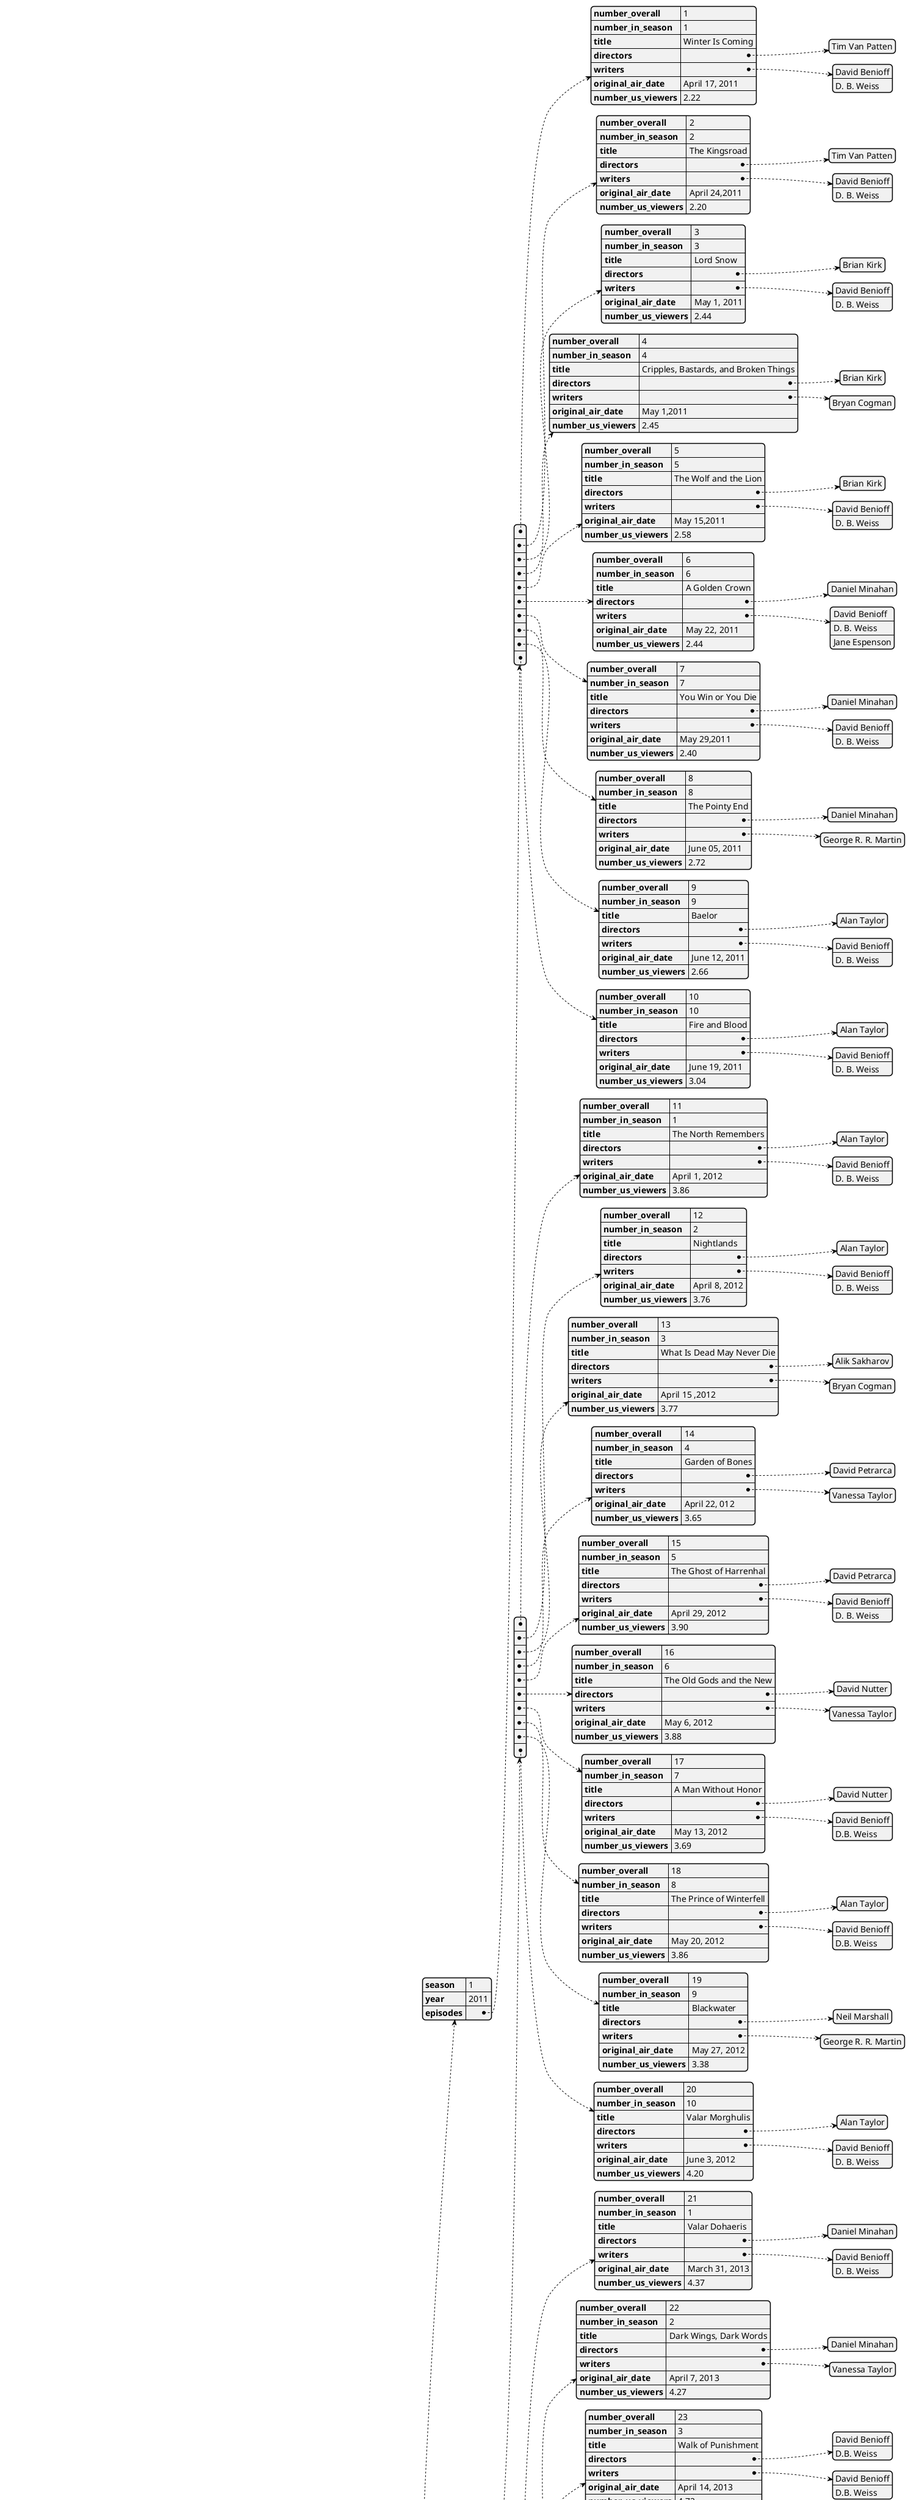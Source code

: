 @startjson "Objet représentant l'ensemble des saisons et épisodes d'une série"
{
    "name": "A Game of Throne",
    "data_source": "http://awoiaf.westeros.org/index.php/List_of_Game_of_Thrones_episodes",
    "seasons": [
        {
            "season": "1",
            "year": "2011",
            "episodes": [
                {
                    "number_overall": "1",
                    "number_in_season": "1",
                    "title": "Winter Is Coming",
                    "directors": [
                        "Tim Van Patten"
                    ],
                    "writers": [
                        "David Benioff",
                        "D. B. Weiss"
                    ],
                    "original_air_date": "April 17, 2011",
                    "number_us_viewers": "2.22"
                },
                {
                    "number_overall": "2",
                    "number_in_season": "2",
                    "title": "The Kingsroad",
                    "directors": [
                        "Tim Van Patten"
                    ],
                    "writers": [
                        "David Benioff",
                        "D. B. Weiss"
                    ],
                    "original_air_date": "April 24,2011",
                    "number_us_viewers": "2.20"
                },
                {
                    "number_overall": "3",
                    "number_in_season": "3",
                    "title": "Lord Snow",
                    "directors": [
                        "Brian Kirk"
                    ],
                    "writers": [
                        "David Benioff",
                        "D. B. Weiss"
                    ],
                    "original_air_date": "May 1, 2011",
                    "number_us_viewers": "2.44"
                },
                {
                    "number_overall": "4",
                    "number_in_season": "4",
                    "title": "Cripples, Bastards, and Broken Things",
                    "directors": [
                        "Brian Kirk"
                    ],
                    "writers": [
                        "Bryan Cogman"
                    ],
                    "original_air_date": "May 1,2011",
                    "number_us_viewers": "2.45"
                },
                {
                    "number_overall": "5",
                    "number_in_season": "5",
                    "title": "The Wolf and the Lion",
                    "directors": [
                        "Brian Kirk"
                    ],
                    "writers": [
                        "David Benioff",
                        "D. B. Weiss"
                    ],
                    "original_air_date": "May 15,2011",
                    "number_us_viewers": "2.58"
                },
                {
                    "number_overall": "6",
                    "number_in_season": "6",
                    "title": "A Golden Crown",
                    "directors": [
                        "Daniel Minahan"
                    ],
                    "writers": [
                        "David Benioff",
                        "D. B. Weiss",
                        "Jane Espenson"
                    ],
                    "original_air_date": "May 22, 2011",
                    "number_us_viewers": "2.44"
                },
                {
                    "number_overall": "7",
                    "number_in_season": "7",
                    "title": "You Win or You Die",
                    "directors": [
                        "Daniel Minahan"
                    ],
                    "writers": [
                        "David Benioff",
                        "D. B. Weiss"
                    ],
                    "original_air_date": "May 29,2011",
                    "number_us_viewers": "2.40"
                },
                {
                    "number_overall": "8",
                    "number_in_season": "8",
                    "title": "The Pointy End",
                    "directors": [
                        "Daniel Minahan"
                    ],
                    "writers": [
                        "George R. R. Martin"
                    ],
                    "original_air_date": "June 05, 2011",
                    "number_us_viewers": "2.72"
                },
                {
                    "number_overall": "9",
                    "number_in_season": "9",
                    "title": "Baelor",
                    "directors": [
                        "Alan Taylor"
                    ],
                    "writers": [
                        "David Benioff",
                        "D. B. Weiss"
                    ],
                    "original_air_date": "June 12, 2011",
                    "number_us_viewers": "2.66"
                },
                {
                    "number_overall": "10",
                    "number_in_season": "10",
                    "title": "Fire and Blood",
                    "directors": [
                        "Alan Taylor"
                    ],
                    "writers": [
                        "David Benioff",
                        "D. B. Weiss"
                    ],
                    "original_air_date": "June 19, 2011",
                    "number_us_viewers": "3.04"
                }
            ]
        },
        {
            "season": "2",
            "year": "2012",
            "episodes": [
                {
                    "number_overall": "11",
                    "number_in_season": "1",
                    "title": "The North Remembers",
                    "directors": [
                        "Alan Taylor"
                    ],
                    "writers": [
                        "David Benioff",
                        "D. B. Weiss"
                    ],
                    "original_air_date": "April 1, 2012",
                    "number_us_viewers": "3.86"
                },
                {
                    "number_overall": "12",
                    "number_in_season": "2",
                    "title": "Nightlands",
                    "directors": [
                        "Alan Taylor"
                    ],
                    "writers": [
                        "David Benioff",
                        "D. B. Weiss"
                    ],
                    "original_air_date": "April 8, 2012",
                    "number_us_viewers": "3.76"
                },
                {
                    "number_overall": "13",
                    "number_in_season": "3",
                    "title": "What Is Dead May Never Die",
                    "directors": [
                        "Alik Sakharov"
                    ],
                    "writers": [
                        "Bryan Cogman"
                    ],
                    "original_air_date": "April 15 ,2012",
                    "number_us_viewers": "3.77"
                },
                {
                    "number_overall": "14",
                    "number_in_season": "4",
                    "title": "Garden of Bones",
                    "directors": [
                        "David Petrarca"
                    ],
                    "writers": [
                        "Vanessa Taylor"
                    ],
                    "original_air_date": "April 22, 012",
                    "number_us_viewers": "3.65"
                },
                {
                    "number_overall": "15",
                    "number_in_season": "5",
                    "title": "The Ghost of Harrenhal",
                    "directors": [
                        "David Petrarca"
                    ],
                    "writers": [
                        "David Benioff",
                        "D. B. Weiss"
                    ],
                    "original_air_date": "April 29, 2012",
                    "number_us_viewers": "3.90"
                },
                {
                    "number_overall": "16",
                    "number_in_season": "6",
                    "title": "The Old Gods and the New",
                    "directors": [
                        "David Nutter"
                    ],
                    "writers": [
                        "Vanessa Taylor"
                    ],
                    "original_air_date": "May 6, 2012",
                    "number_us_viewers": "3.88"
                },
                {
                    "number_overall": "17",
                    "number_in_season": "7",
                    "title": "A Man Without Honor",
                    "directors": [
                        "David Nutter"
                    ],
                    "writers": [
                        "David Benioff",
                        "D.B. Weiss"
                    ],
                    "original_air_date": "May 13, 2012",
                    "number_us_viewers": "3.69"
                },
                {
                    "number_overall": "18",
                    "number_in_season": "8",
                    "title": "The Prince of Winterfell",
                    "directors": [
                        "Alan Taylor"
                    ],
                    "writers": [
                        "David Benioff",
                        "D.B. Weiss"
                    ],
                    "original_air_date": "May 20, 2012",
                    "number_us_viewers": "3.86"
                },
                {
                    "number_overall": "19",
                    "number_in_season": "9",
                    "title": "Blackwater",
                    "directors": [
                        "Neil Marshall"
                    ],
                    "writers": [
                        "George R. R. Martin"
                    ],
                    "original_air_date": "May 27, 2012",
                    "number_us_viewers": "3.38"
                },
                {
                    "number_overall": "20",
                    "number_in_season": "10",
                    "title": "Valar Morghulis",
                    "directors": [
                        "Alan Taylor"
                    ],
                    "writers": [
                        "David Benioff",
                        "D. B. Weiss"
                    ],
                    "original_air_date": "June 3, 2012",
                    "number_us_viewers": "4.20"
                }
            ]
        },
        {
            "season": "3",
            "year": "2013",
            "episodes": [
                {
                    "number_overall": "21",
                    "number_in_season": "1",
                    "title": "Valar Dohaeris",
                    "directors": [
                        "Daniel Minahan"
                    ],
                    "writers": [
                        "David Benioff",
                        "D. B. Weiss"
                    ],
                    "original_air_date": "March 31, 2013",
                    "number_us_viewers": "4.37"
                },
                {
                    "number_overall": "22",
                    "number_in_season": "2",
                    "title": "Dark Wings, Dark Words",
                    "directors": [
                        "Daniel Minahan"
                    ],
                    "writers": [
                        "Vanessa Taylor"
                    ],
                    "original_air_date": "April 7, 2013",
                    "number_us_viewers": "4.27"
                },
                {
                    "number_overall": "23",
                    "number_in_season": "3",
                    "title": "Walk of Punishment",
                    "directors": [
                        "David Benioff",
                        "D.B. Weiss"
                    ],
                    "writers": [
                        "David Benioff",
                        "D.B. Weiss"
                    ],
                    "original_air_date": "April 14, 2013",
                    "number_us_viewers": "4.72"
                },
                {
                    "number_overall": "24",
                    "number_in_season": "4",
                    "title": "And Now His Watch Is Ended",
                    "directors": [
                        "Alex Graves"
                    ],
                    "writers": [
                        "David Benioff",
                        "D.B. Weiss"
                    ],
                    "original_air_date": "April 21, 2013",
                    "number_us_viewers": "4.87"
                },
                {
                    "number_overall": "25",
                    "number_in_season": "5",
                    "title": "Kissed by Fire",
                    "directors": [
                        "Alex Graves"
                    ],
                    "writers": [
                        "Bryan Cogman"
                    ],
                    "original_air_date": "April 28, 2013",
                    "number_us_viewers": "5.35"
                },
                {
                    "number_overall": "26",
                    "number_in_season": "6",
                    "title": "The Climb",
                    "directors": [
                        "Alik Sakharov"
                    ],
                    "writers": [
                        "David Benioff",
                        "D.B. Weiss"
                    ],
                    "original_air_date": "May 5, 2013",
                    "number_us_viewers": "5.50"
                },
                {
                    "number_overall": "27",
                    "number_in_season": "7",
                    "title": "The Bear and the Maiden Fair",
                    "directors": [
                        "Michelle MacLaren"
                    ],
                    "writers": [
                        "George R. R. Martin"
                    ],
                    "original_air_date": "May 12, 2013",
                    "number_us_viewers": "4.84"
                },
                {
                    "number_overall": "28",
                    "number_in_season": "8",
                    "title": "Second Sons",
                    "directors": [
                        "Michelle MacLaren"
                    ],
                    "writers": [
                        "David Benioff",
                        "D.B. Weiss"
                    ],
                    "original_air_date": "May 19, 2013",
                    "number_us_viewers": "5.13"
                },
                {
                    "number_overall": "29",
                    "number_in_season": "9",
                    "title": "The Rains of Castamere",
                    "directors": [
                        "David Nutter"
                    ],
                    "writers": [
                        "David Benioff",
                        "D.B. Weiss"
                    ],
                    "original_air_date": "June 2, 2013",
                    "number_us_viewers": "5.22"
                },
                {
                    "number_overall": "30",
                    "number_in_season": "10",
                    "title": "Mhysa",
                    "directors": [
                        "David Nutter"
                    ],
                    "writers": [
                        "David Benioff",
                        "D.B. Weiss"
                    ],
                    "original_air_date": "June 9, 2013",
                    "number_us_viewers": "5.39"
                }
            ]
        },
        {
            "season": "4",
            "year": "2014",
            "episodes": [
                {
                    "number_overall": "31",
                    "number_in_season": "1",
                    "title": "Two Swords",
                    "directors": [
                        "D.B. Weiss"
                    ],
                    "writers": [
                        "David Benioff",
                        "D. B. Weiss"
                    ],
                    "original_air_date": "April 6, 2014",
                    "number_us_viewers": "6.64"
                },
                {
                    "number_overall": "32",
                    "number_in_season": "2",
                    "title": "The Lion and the Rose",
                    "directors": [
                        "Alex Graves"
                    ],
                    "writers": [
                        "George R.R. Martin"
                    ],
                    "original_air_date": "April 13, 2014",
                    "number_us_viewers": "6.31"
                },
                {
                    "number_overall": "33",
                    "number_in_season": "3",
                    "title": "Breaker of Chains",
                    "directors": [
                        "Alex Graves"
                    ],
                    "writers": [
                        "David Benioff",
                        "D.B. Weiss"
                    ],
                    "original_air_date": "April 20, 2014",
                    "number_us_viewers": "6.59"
                },
                {
                    "number_overall": "34",
                    "number_in_season": "4",
                    "title": "Oathkeeper",
                    "directors": [
                        "Michelle McLaren"
                    ],
                    "writers": [
                        "Bryan Cogman"
                    ],
                    "original_air_date": "April 27, 2014",
                    "number_us_viewers": "6.95"
                },
                {
                    "number_overall": "35",
                    "number_in_season": "5",
                    "title": "First of His Name",
                    "directors": [
                        "Michelle McLaren"
                    ],
                    "writers": [
                        "David Benioff",
                        "D.B. Weiss"
                    ],
                    "original_air_date": "May 4, 2014",
                    "number_us_viewers": "7.16"
                },
                {
                    "number_overall": "36",
                    "number_in_season": "6",
                    "title": "The Laws of Gods and Men",
                    "directors": [
                        "Alik Sakharov"
                    ],
                    "writers": [
                        "Bryan Cogman"
                    ],
                    "original_air_date": "May 11, 2014",
                    "number_us_viewers": "6.40"
                },
                {
                    "number_overall": "37",
                    "number_in_season": "7",
                    "title": "Mockingbird",
                    "directors": [
                        "Alik Sakharov"
                    ],
                    "writers": [
                        "David Benioff",
                        "D.B. Weiss"
                    ],
                    "original_air_date": "May 18, 2014",
                    "number_us_viewers": "7.20"
                },
                {
                    "number_overall": "38",
                    "number_in_season": "8",
                    "title": "The Mountain and the Viper",
                    "directors": [
                        "Alex Graves"
                    ],
                    "writers": [
                        "David Benioff",
                        "D.B. Weiss"
                    ],
                    "original_air_date": "June 1, 2014",
                    "number_us_viewers": "7.17"
                },
                {
                    "number_overall": "39",
                    "number_in_season": "9",
                    "title": "The Watchers on the Wall",
                    "directors": [
                        "Neil Marshall"
                    ],
                    "writers": [
                        "David Benioff",
                        "D.B. Weiss"
                    ],
                    "original_air_date": "June 8, 2014",
                    "number_us_viewers": "6.95"
                },
                {
                    "number_overall": "40",
                    "number_in_season": "10",
                    "title": "The Children",
                    "directors": [
                        "Alex Graves"
                    ],
                    "writers": [
                        "David Benioff",
                        "D.B. Weiss"
                    ],
                    "original_air_date": "June 15, 2014",
                    "number_us_viewers": "7.09"
                }
            ]
        },
        {
            "season": "5",
            "year": "2015",
            "episodes": [
                {
                    "number_overall": "41",
                    "number_in_season": "1",
                    "title": "The Wars to Come",
                    "directors": [
                        "Michael Slovis"
                    ],
                    "writers": [
                        "David Benioff",
                        "D. B. Weiss"
                    ],
                    "original_air_date": "April 12, 2015",
                    "number_us_viewers": "8.00"
                },
                {
                    "number_overall": "42",
                    "number_in_season": "2",
                    "title": "The House of Black and White",
                    "directors": [
                        "Michael Slovis"
                    ],
                    "writers": [
                        "David Benioff",
                        "D.B. Weiss"
                    ],
                    "original_air_date": "April 19, 2015",
                    "number_us_viewers": "6.81"
                },
                {
                    "number_overall": "43",
                    "number_in_season": "3",
                    "title": "High Sparrow",
                    "directors": [
                        "Mark Mylod"
                    ],
                    "writers": [
                        "David Benioff",
                        "D.B. Weiss"
                    ],
                    "original_air_date": "April 26, 2015",
                    "number_us_viewers": "6.71"
                },
                {
                    "number_overall": "44",
                    "number_in_season": "4",
                    "title": "Sons of the Harpy",
                    "directors": [
                        "Mark Mylod"
                    ],
                    "writers": [
                        "Dave Hill"
                    ],
                    "original_air_date": "May 4, 2015",
                    "number_us_viewers": "6.82"
                },
                {
                    "number_overall": "45",
                    "number_in_season": "5",
                    "title": "Kill the Boy",
                    "directors": [
                        "Jeremy Podeswa"
                    ],
                    "writers": [
                        "Bryan Cogman"
                    ],
                    "original_air_date": "May 10, 2015",
                    "number_us_viewers": "6.56"
                },
                {
                    "number_overall": "46",
                    "number_in_season": "6",
                    "title": "Unbowed, Unbent, Unbroken",
                    "directors": [
                        "Jeremy Podeswa"
                    ],
                    "writers": [
                        "Bryan Cogman"
                    ],
                    "original_air_date": "May 17, 2015",
                    "number_us_viewers": "6.24"
                },
                {
                    "number_overall": "47",
                    "number_in_season": "7",
                    "title": "The Gift",
                    "directors": [
                        "Miguel Sapochnik"
                    ],
                    "writers": [
                        "David Benioff",
                        "D.B. Weiss"
                    ],
                    "original_air_date": "May 24, 2015",
                    "number_us_viewers": "5.40"
                },
                {
                    "number_overall": "48",
                    "number_in_season": "8",
                    "title": "Hardhome",
                    "directors": [
                        "Miguel Sapochnik"
                    ],
                    "writers": [
                        "David Benioff",
                        "D.B. Weiss"
                    ],
                    "original_air_date": "May 31, 2015",
                    "number_us_viewers": "7.01"
                },
                {
                    "number_overall": "49",
                    "number_in_season": "9",
                    "title": "The Dance of Dragons",
                    "directors": [
                        "David Nutter"
                    ],
                    "writers": [
                        "David Benioff",
                        "D.B. Weiss"
                    ],
                    "original_air_date": "June 7, 2015",
                    "number_us_viewers": "7.14"
                },
                {
                    "number_overall": "50",
                    "number_in_season": "10",
                    "title": "Mother's Mercy",
                    "directors": [
                        "David Nutter"
                    ],
                    "writers": [
                        "David Benioff",
                        "D.B. Weiss"
                    ],
                    "original_air_date": "June 14, 2015",
                    "number_us_viewers": "8.11"
                }
            ]
        },
        {
            "season": "6",
            "year": "2016",
            "episodes": [
                {
                    "number_overall": "51",
                    "number_in_season": "1",
                    "title": "The Red Woman",
                    "directors": [
                        "Jeremy Podeswa"
                    ],
                    "writers": [
                        "David Benioff",
                        "D. B. Weiss"
                    ],
                    "original_air_date": "April 24, 2016",
                    "number_us_viewers": "7.94"
                },
                {
                    "number_overall": "52",
                    "number_in_season": "2",
                    "title": "Home",
                    "directors": [
                        "Jeremy Podeswa"
                    ],
                    "writers": [
                        "Dave Hill"
                    ],
                    "original_air_date": "May 1, 2016",
                    "number_us_viewers": "7.29"
                },
                {
                    "number_overall": "53",
                    "number_in_season": "3",
                    "title": "Oathbreaker",
                    "directors": [
                        "Daniel Sackheim"
                    ],
                    "writers": [
                        "David Benioff",
                        "D. B. Weiss"
                    ],
                    "original_air_date": "May 8, 2016",
                    "number_us_viewers": "7.28"
                },
                {
                    "number_overall": "54",
                    "number_in_season": "4",
                    "title": "Book of the Stranger",
                    "directors": [
                        "Daniel Sackheim"
                    ],
                    "writers": [
                        "David Benioff",
                        "D. B. Weiss"
                    ],
                    "original_air_date": "May 15, 2016",
                    "number_us_viewers": "7.82"
                },
                {
                    "number_overall": "55",
                    "number_in_season": "5",
                    "title": "The Door",
                    "directors": [
                        "Jack Bender"
                    ],
                    "writers": [
                        "David Benioff",
                        "D. B. Weiss"
                    ],
                    "original_air_date": "May 22, 2016",
                    "number_us_viewers": "7,89"
                },
                {
                    "number_overall": "56",
                    "number_in_season": "6",
                    "title": "Blood of my Blood",
                    "directors": [
                        "Jack Bender"
                    ],
                    "writers": [
                        "Bryan Cogman"
                    ],
                    "original_air_date": "May 29, 2016",
                    "number_us_viewers": "6.71"
                },
                {
                    "number_overall": "57",
                    "number_in_season": "7",
                    "title": "The Broken Man",
                    "directors": [
                        "Mark Mylod"
                    ],
                    "writers": [
                        "Bryan Cogman"
                    ],
                    "original_air_date": "June 5, 2016",
                    "number_us_viewers": "7.80"
                },
                {
                    "number_overall": "58",
                    "number_in_season": "8",
                    "title": "No One",
                    "directors": [
                        "Mark Mylod"
                    ],
                    "writers": [
                        "David Benioff",
                        "D. B. Weiss"
                    ],
                    "original_air_date": "June 12, 2016",
                    "number_us_viewers": "7.60"
                },
                {
                    "number_overall": "59",
                    "number_in_season": "9",
                    "title": "Battle of the Bastards",
                    "directors": [
                        "Miguel Sapochnik"
                    ],
                    "writers": [
                        "David Benioff",
                        "D. B. Weiss"
                    ],
                    "original_air_date": "June 19, 2016",
                    "number_us_viewers": "7.66"
                },
                {
                    "number_overall": "60",
                    "number_in_season": "10",
                    "title": "The Winds of Winter",
                    "directors": [
                        "Miguel Sapochnik"
                    ],
                    "writers": [
                        "David Benioff",
                        "D. B. Weiss"
                    ],
                    "original_air_date": "June 26, 2016",
                    "number_us_viewers": "8.89"
                }
            ]
        },
        {
            "season": "7",
            "year": "2017",
            "episodes": [
                {
                    "number_overall": "61",
                    "number_in_season": "1",
                    "title": "Dragonstone",
                    "directors": [
                        "Jeremy Podeswa"
                    ],
                    "writers": [
                        "David Benioff",
                        "D. B. Weiss"
                    ],
                    "original_air_date": "July 16, 2017",
                    "number_us_viewers": "10.11"
                },
                {
                    "number_overall": "62",
                    "number_in_season": "2",
                    "title": "Stormborn",
                    "directors": [
                        "Mark Mylod"
                    ],
                    "writers": [
                        "Bryan Cogman"
                    ],
                    "original_air_date": "July 23, 2017",
                    "number_us_viewers": "9.27"
                },
                {
                    "number_overall": "63",
                    "number_in_season": "3",
                    "title": "The Queen's Justice",
                    "directors": [
                        "Mark Mylod"
                    ],
                    "writers": [
                        "David Benioff",
                        "D. B. Weiss"
                    ],
                    "original_air_date": "July 30, 2017",
                    "number_us_viewers": "9.25"
                },
                {
                    "number_overall": "64",
                    "number_in_season": "4",
                    "title": "The Spoils of War",
                    "directors": [
                        "Matt Shakman"
                    ],
                    "writers": [
                        "David Benioff",
                        "D. B. Weiss"
                    ],
                    "original_air_date": "August 6, 2017",
                    "number_us_viewers": "10.17"
                },
                {
                    "number_overall": "65",
                    "number_in_season": "5",
                    "title": "Eastwatch",
                    "directors": [
                        "Matt Shakman"
                    ],
                    "writers": [
                        "Dave Hills"
                    ],
                    "original_air_date": "August 13, 2017",
                    "number_us_viewers": "10.72"
                },
                {
                    "number_overall": "66",
                    "number_in_season": "6",
                    "title": "Beyond the Wall",
                    "directors": [
                        "Alan Taylor"
                    ],
                    "writers": [
                        "David Benioff",
                        "D. B. Weiss"
                    ],
                    "original_air_date": "August 20, 2017",
                    "number_us_viewers": "10.24"
                },
                {
                    "number_overall": "67",
                    "number_in_season": "7",
                    "title": "The Dragon and the Wolf",
                    "directors": [
                        "Jeremy Podeswa"
                    ],
                    "writers": [
                        "David Benioff",
                        "D. B. Weiss"
                    ],
                    "original_air_date": "August 27, 2017",
                    "number_us_viewers": "12.1"
                }
            ]
        },
        {
            "season": "8",
            "year": "2019",
            "episodes": [
                {
                    "number_overall": "68",
                    "number_in_season": "1",
                    "title": "Winterfell",
                    "directors": [
                        "David Nutter"
                    ],
                    "writers": [
                        "Dave Hill"
                    ],
                    "original_air_date": "April 14, 2019",
                    "number_us_viewers": "11.76"
                },
                {
                    "number_overall": "69",
                    "number_in_season": "2",
                    "title": "A Knight of the Seven Kingdoms",
                    "directors": [
                        "David Nutter"
                    ],
                    "writers": [
                        "Bryan Cogman"
                    ],
                    "original_air_date": "July 23, 2017",
                    "number_us_viewers": "9.27"
                },
                {
                    "number_overall": "70",
                    "number_in_season": "3",
                    "title": "The Long Night",
                    "directors": [
                        "Miguel Sapochnik"
                    ],
                    "writers": [
                        "David Benioff",
                        "D. B. Weiss"
                    ],
                    "original_air_date": "April 28, 2019",
                    "number_us_viewers": "12.02"
                },
                {
                    "number_overall": "71",
                    "number_in_season": "4",
                    "title": "The Last of the Starks",
                    "directors": [
                        "David Nutter"
                    ],
                    "writers": [
                        "David Benioff",
                        "D. B. Weiss"
                    ],
                    "original_air_date": "May 5, 2019",
                    "number_us_viewers": "11.80"
                },
                {
                    "number_overall": "72",
                    "number_in_season": "5",
                    "title": "The Bells",
                    "directors": [
                        "Miguel Sapochnik"
                    ],
                    "writers": [
                        "David Benioff",
                        "D. B. Weiss"
                    ],
                    "original_air_date": "May 12, 2019",
                    "number_us_viewers": "12.48"
                },
                {
                    "number_overall": "73",
                    "number_in_season": "6",
                    "title": "The Iron Throne",
                    "directors": [
                        "David Benioff",
                        "D. B. Weiss"
                    ],
                    "writers": [
                        "David Benioff",
                        "D. B. Weiss"
                    ],
                    "original_air_date": "May 19, 2019",
                    "number_us_viewers": "13.61"
                }
            ]
        }
    ]
}
@endjson